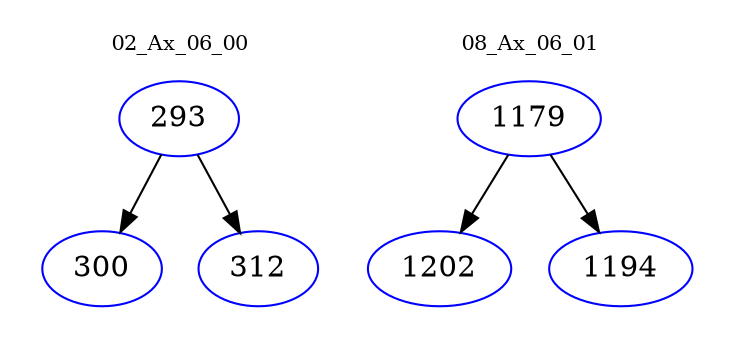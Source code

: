 digraph{
subgraph cluster_0 {
color = white
label = "02_Ax_06_00";
fontsize=10;
T0_293 [label="293", color="blue"]
T0_293 -> T0_300 [color="black"]
T0_300 [label="300", color="blue"]
T0_293 -> T0_312 [color="black"]
T0_312 [label="312", color="blue"]
}
subgraph cluster_1 {
color = white
label = "08_Ax_06_01";
fontsize=10;
T1_1179 [label="1179", color="blue"]
T1_1179 -> T1_1202 [color="black"]
T1_1202 [label="1202", color="blue"]
T1_1179 -> T1_1194 [color="black"]
T1_1194 [label="1194", color="blue"]
}
}
